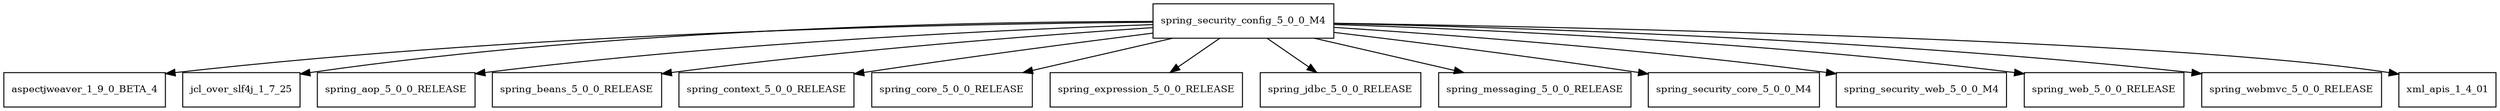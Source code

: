 digraph spring_security_config_5_0_0_M4_dependencies {
  node [shape = box, fontsize=10.0];
  spring_security_config_5_0_0_M4 -> aspectjweaver_1_9_0_BETA_4;
  spring_security_config_5_0_0_M4 -> jcl_over_slf4j_1_7_25;
  spring_security_config_5_0_0_M4 -> spring_aop_5_0_0_RELEASE;
  spring_security_config_5_0_0_M4 -> spring_beans_5_0_0_RELEASE;
  spring_security_config_5_0_0_M4 -> spring_context_5_0_0_RELEASE;
  spring_security_config_5_0_0_M4 -> spring_core_5_0_0_RELEASE;
  spring_security_config_5_0_0_M4 -> spring_expression_5_0_0_RELEASE;
  spring_security_config_5_0_0_M4 -> spring_jdbc_5_0_0_RELEASE;
  spring_security_config_5_0_0_M4 -> spring_messaging_5_0_0_RELEASE;
  spring_security_config_5_0_0_M4 -> spring_security_core_5_0_0_M4;
  spring_security_config_5_0_0_M4 -> spring_security_web_5_0_0_M4;
  spring_security_config_5_0_0_M4 -> spring_web_5_0_0_RELEASE;
  spring_security_config_5_0_0_M4 -> spring_webmvc_5_0_0_RELEASE;
  spring_security_config_5_0_0_M4 -> xml_apis_1_4_01;
}
